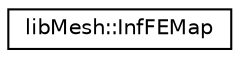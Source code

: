 digraph "类继承关系图"
{
 // INTERACTIVE_SVG=YES
  edge [fontname="Helvetica",fontsize="10",labelfontname="Helvetica",labelfontsize="10"];
  node [fontname="Helvetica",fontsize="10",shape=record];
  rankdir="LR";
  Node1 [label="libMesh::InfFEMap",height=0.2,width=0.4,color="black", fillcolor="white", style="filled",URL="$classlibMesh_1_1InfFEMap.html",tooltip="Class that encapsulates mapping (i.e. "];
}
